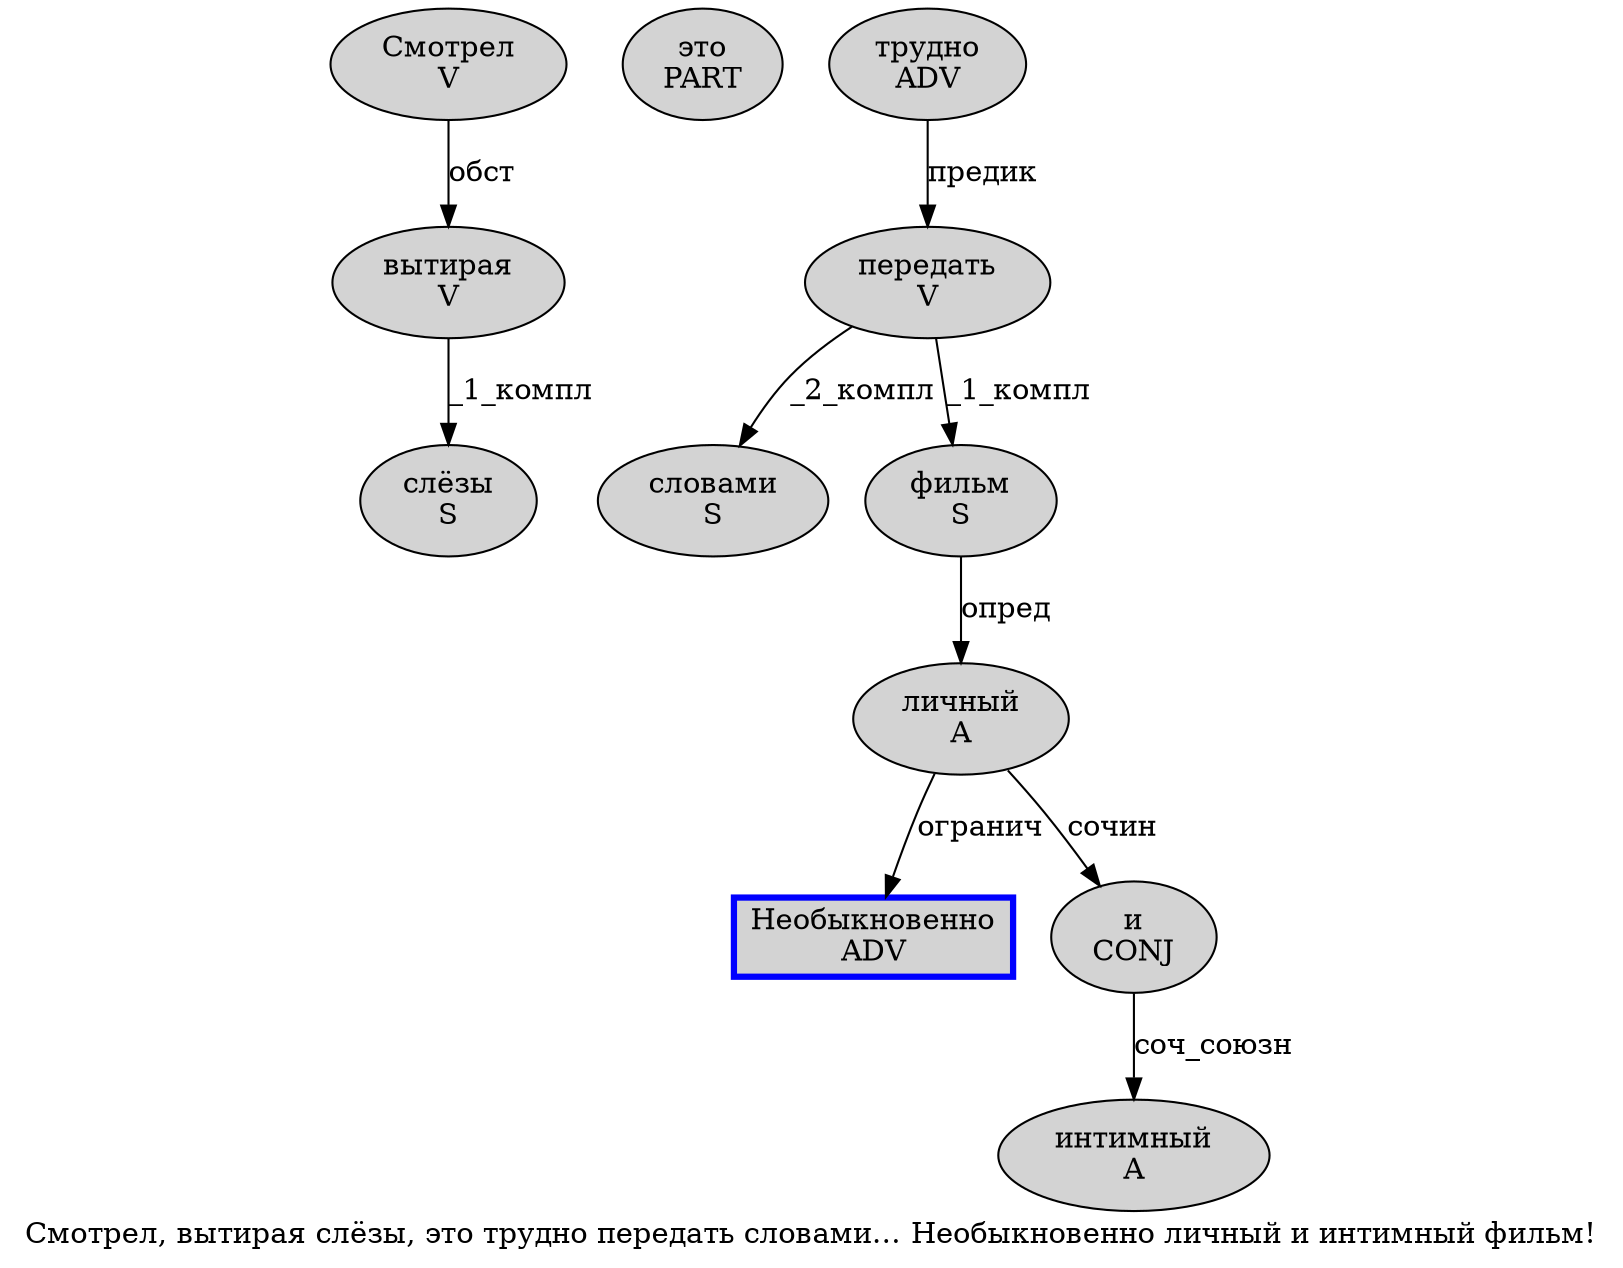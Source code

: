 digraph SENTENCE_2199 {
	graph [label="Смотрел, вытирая слёзы, это трудно передать словами… Необыкновенно личный и интимный фильм!"]
	node [style=filled]
		0 [label="Смотрел
V" color="" fillcolor=lightgray penwidth=1 shape=ellipse]
		2 [label="вытирая
V" color="" fillcolor=lightgray penwidth=1 shape=ellipse]
		3 [label="слёзы
S" color="" fillcolor=lightgray penwidth=1 shape=ellipse]
		5 [label="это
PART" color="" fillcolor=lightgray penwidth=1 shape=ellipse]
		6 [label="трудно
ADV" color="" fillcolor=lightgray penwidth=1 shape=ellipse]
		7 [label="передать
V" color="" fillcolor=lightgray penwidth=1 shape=ellipse]
		8 [label="словами
S" color="" fillcolor=lightgray penwidth=1 shape=ellipse]
		10 [label="Необыкновенно
ADV" color=blue fillcolor=lightgray penwidth=3 shape=box]
		11 [label="личный
A" color="" fillcolor=lightgray penwidth=1 shape=ellipse]
		12 [label="и
CONJ" color="" fillcolor=lightgray penwidth=1 shape=ellipse]
		13 [label="интимный
A" color="" fillcolor=lightgray penwidth=1 shape=ellipse]
		14 [label="фильм
S" color="" fillcolor=lightgray penwidth=1 shape=ellipse]
			11 -> 10 [label="огранич"]
			11 -> 12 [label="сочин"]
			12 -> 13 [label="соч_союзн"]
			7 -> 8 [label="_2_компл"]
			7 -> 14 [label="_1_компл"]
			6 -> 7 [label="предик"]
			2 -> 3 [label="_1_компл"]
			14 -> 11 [label="опред"]
			0 -> 2 [label="обст"]
}
